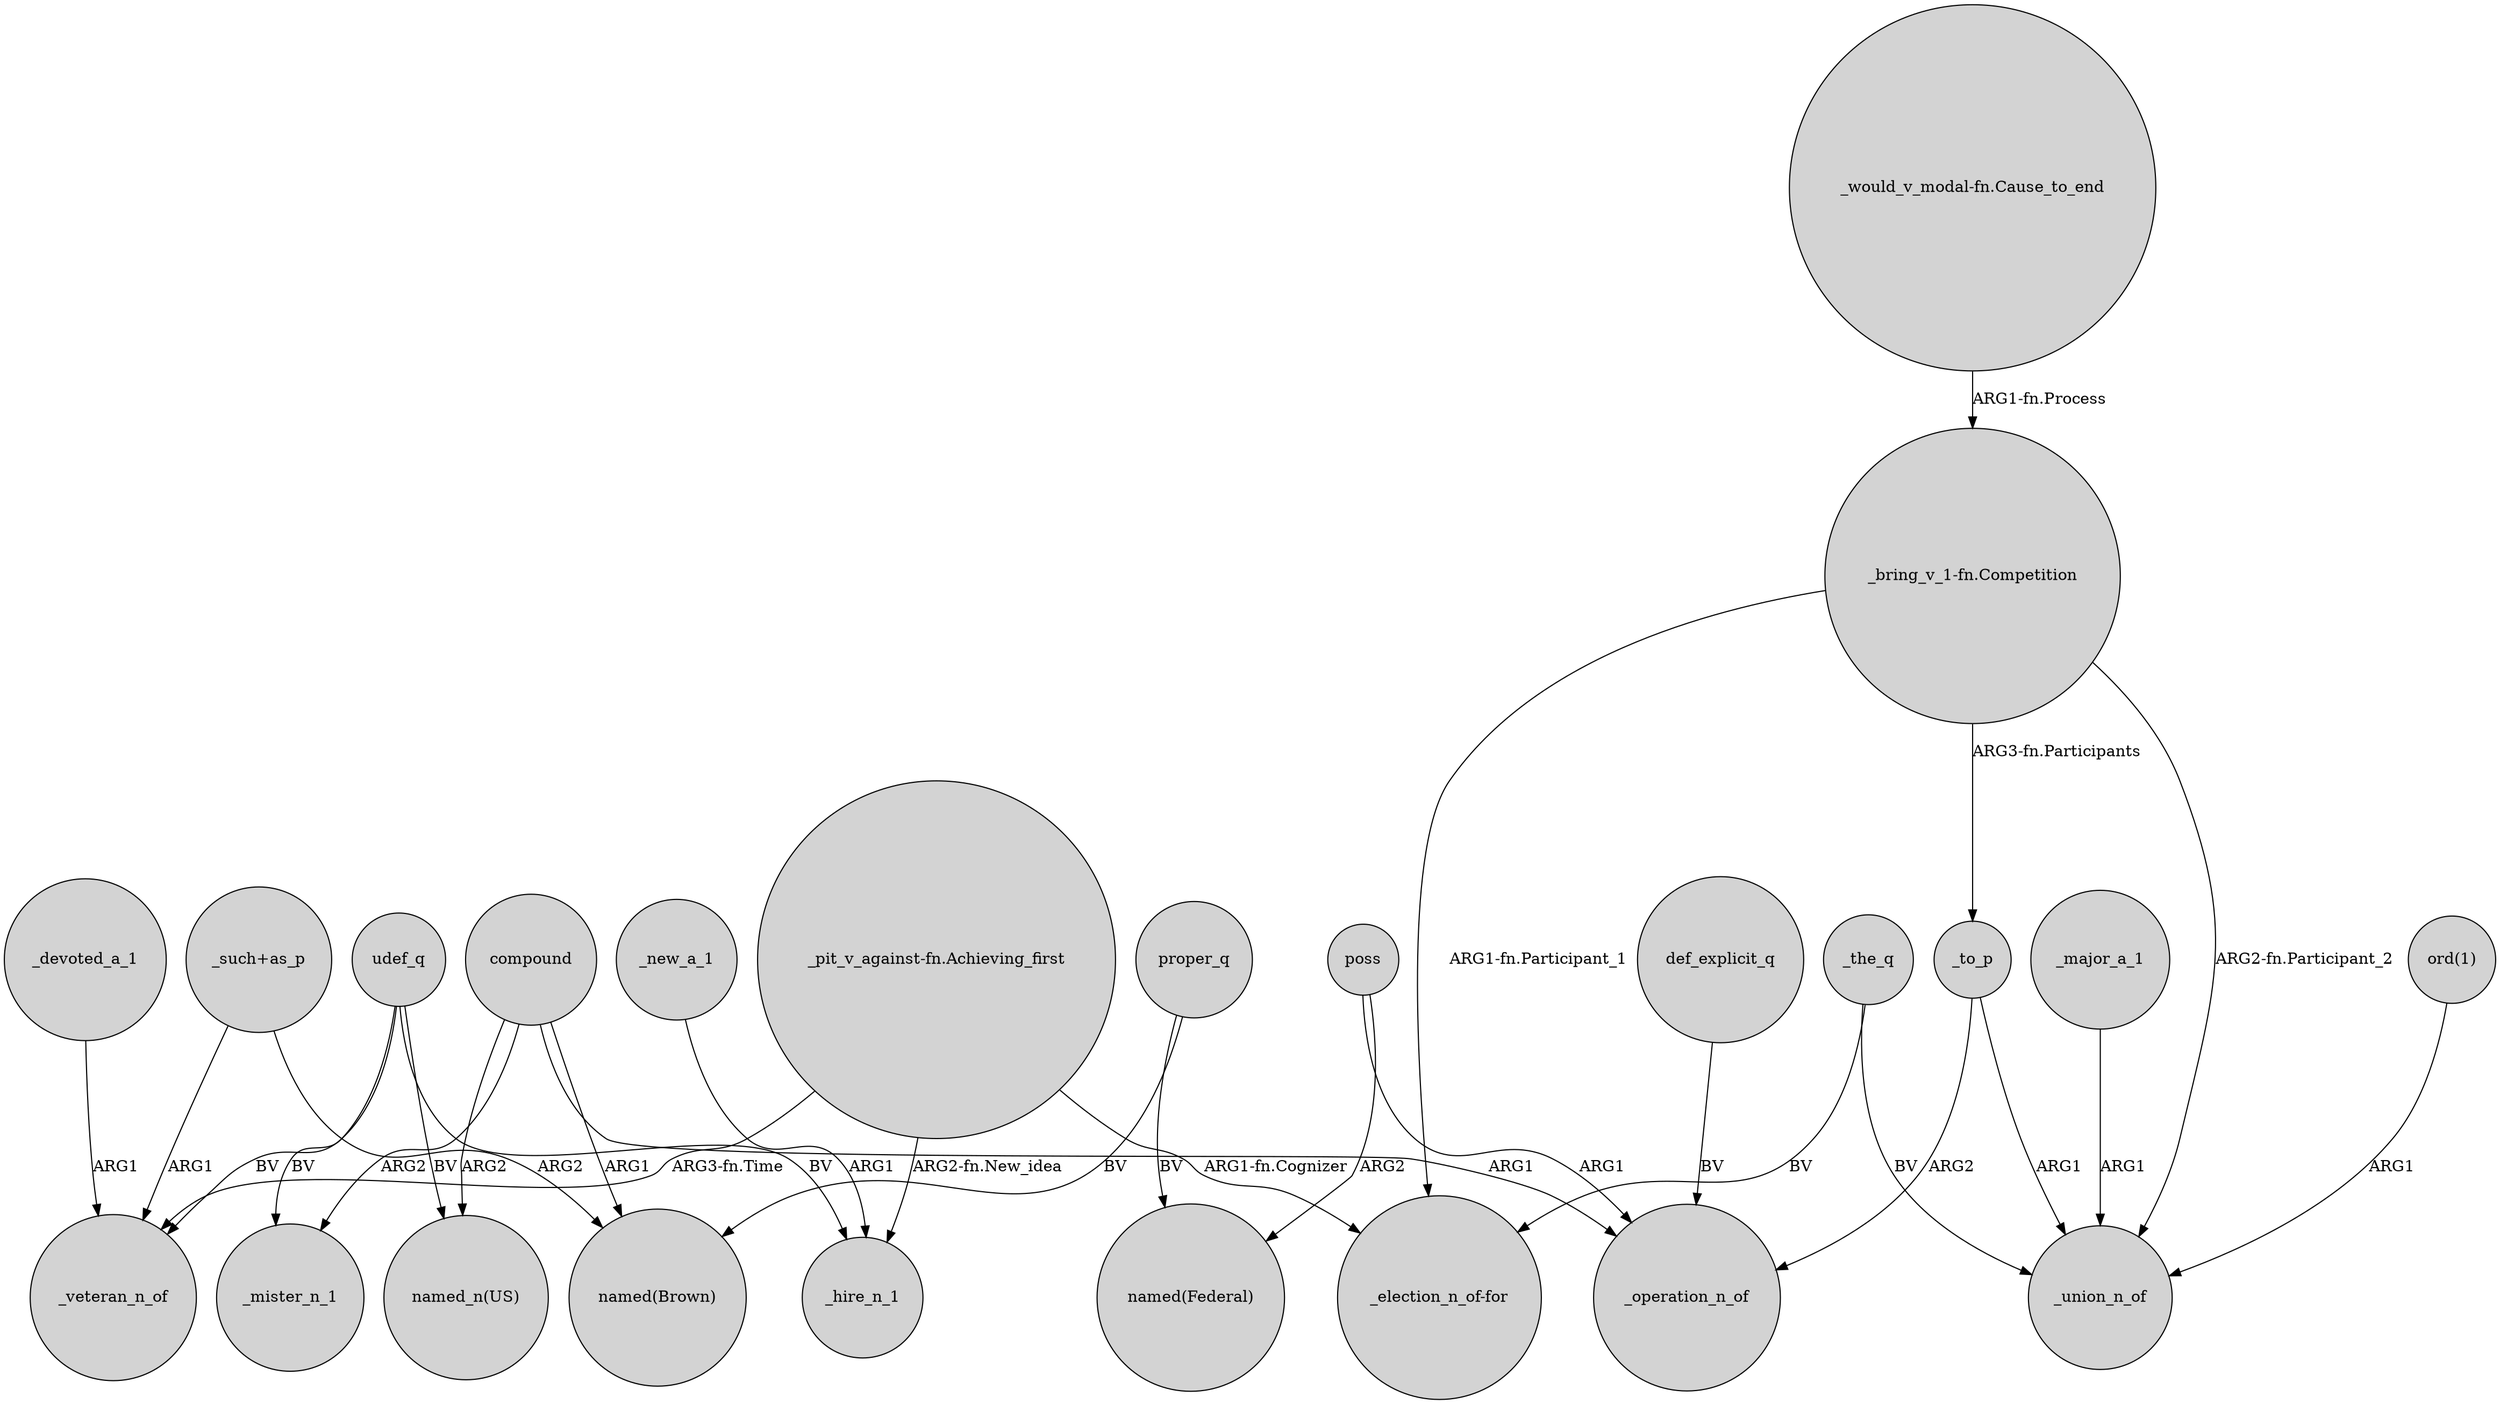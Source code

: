 digraph {
	node [shape=circle style=filled]
	_the_q -> "_election_n_of-for" [label=BV]
	compound -> _mister_n_1 [label=ARG2]
	"ord(1)" -> _union_n_of [label=ARG1]
	_to_p -> _operation_n_of [label=ARG2]
	compound -> "named(Brown)" [label=ARG1]
	_devoted_a_1 -> _veteran_n_of [label=ARG1]
	udef_q -> _veteran_n_of [label=BV]
	"_such+as_p" -> _veteran_n_of [label=ARG1]
	"_would_v_modal-fn.Cause_to_end" -> "_bring_v_1-fn.Competition" [label="ARG1-fn.Process"]
	poss -> _operation_n_of [label=ARG1]
	compound -> _operation_n_of [label=ARG1]
	_major_a_1 -> _union_n_of [label=ARG1]
	udef_q -> _mister_n_1 [label=BV]
	proper_q -> "named(Federal)" [label=BV]
	"_pit_v_against-fn.Achieving_first" -> _veteran_n_of [label="ARG3-fn.Time"]
	_new_a_1 -> _hire_n_1 [label=ARG1]
	"_bring_v_1-fn.Competition" -> "_election_n_of-for" [label="ARG1-fn.Participant_1"]
	udef_q -> _hire_n_1 [label=BV]
	"_pit_v_against-fn.Achieving_first" -> "_election_n_of-for" [label="ARG1-fn.Cognizer"]
	_the_q -> _union_n_of [label=BV]
	poss -> "named(Federal)" [label=ARG2]
	"_bring_v_1-fn.Competition" -> _union_n_of [label="ARG2-fn.Participant_2"]
	"_pit_v_against-fn.Achieving_first" -> _hire_n_1 [label="ARG2-fn.New_idea"]
	def_explicit_q -> _operation_n_of [label=BV]
	"_bring_v_1-fn.Competition" -> _to_p [label="ARG3-fn.Participants"]
	"_such+as_p" -> "named(Brown)" [label=ARG2]
	proper_q -> "named(Brown)" [label=BV]
	compound -> "named_n(US)" [label=ARG2]
	udef_q -> "named_n(US)" [label=BV]
	_to_p -> _union_n_of [label=ARG1]
}
